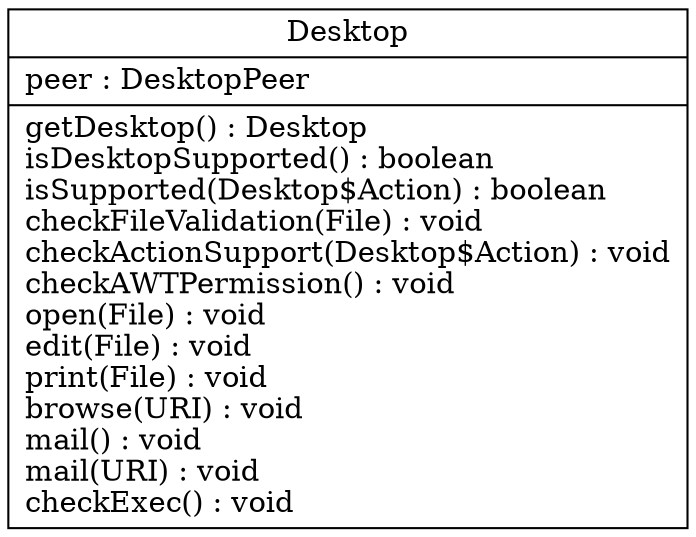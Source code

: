 digraph G {

fontname = "Bitstream Vera Sans"
fontsize = 8
rankdir=BT

node [shape = "record" color = "#000000"]
ClassTDesktop [label = "{Desktop|peer : DesktopPeer\l|getDesktop() : Desktop\lisDesktopSupported() : boolean\lisSupported(Desktop$Action) : boolean\lcheckFileValidation(File) : void\lcheckActionSupport(Desktop$Action) : void\lcheckAWTPermission() : void\lopen(File) : void\ledit(File) : void\lprint(File) : void\lbrowse(URI) : void\lmail() : void\lmail(URI) : void\lcheckExec() : void\l}"]
}
